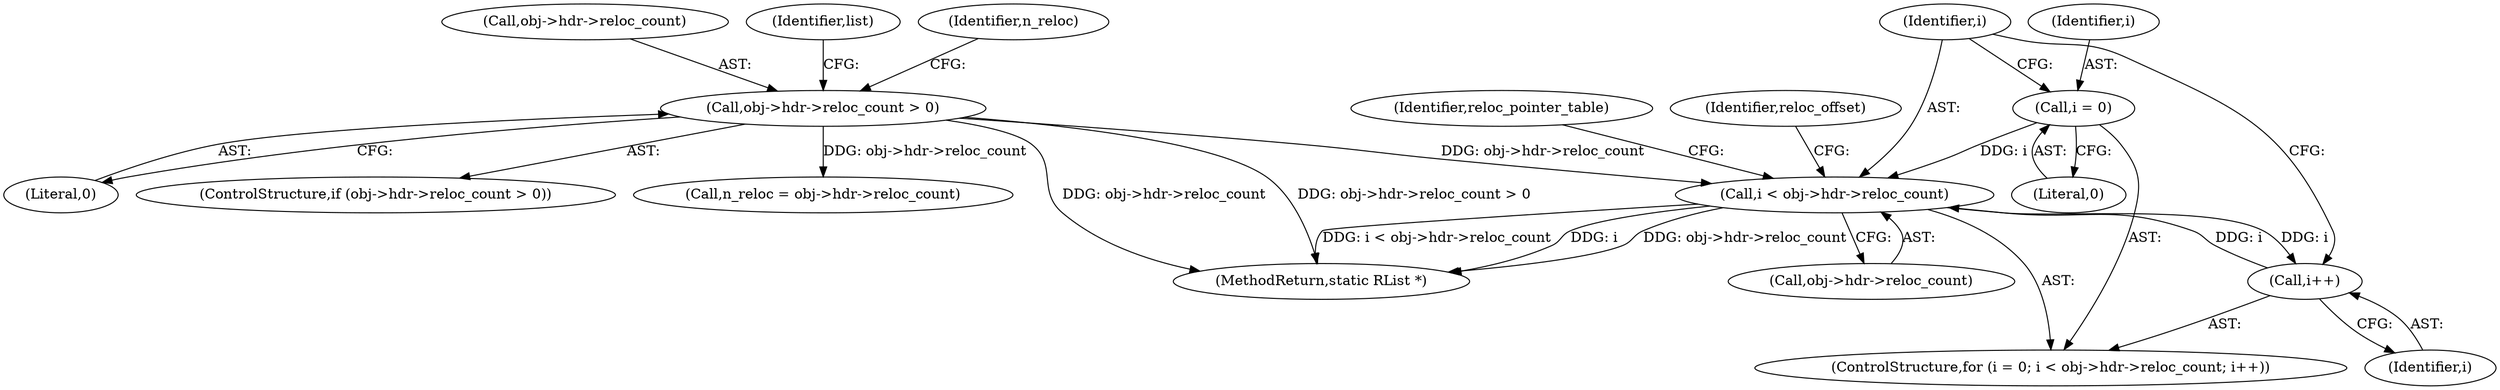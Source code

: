 digraph "0_radare2_72794dc3523bbd5bb370de3c5857cb736c387e18_0@pointer" {
"1000418" [label="(Call,i < obj->hdr->reloc_count)"];
"1000425" [label="(Call,i++)"];
"1000418" [label="(Call,i < obj->hdr->reloc_count)"];
"1000415" [label="(Call,i = 0)"];
"1000283" [label="(Call,obj->hdr->reloc_count > 0)"];
"1000419" [label="(Identifier,i)"];
"1000416" [label="(Identifier,i)"];
"1000292" [label="(Call,n_reloc = obj->hdr->reloc_count)"];
"1000425" [label="(Call,i++)"];
"1000430" [label="(Identifier,reloc_offset)"];
"1000283" [label="(Call,obj->hdr->reloc_count > 0)"];
"1000284" [label="(Call,obj->hdr->reloc_count)"];
"1000420" [label="(Call,obj->hdr->reloc_count)"];
"1000562" [label="(Identifier,list)"];
"1000414" [label="(ControlStructure,for (i = 0; i < obj->hdr->reloc_count; i++))"];
"1000417" [label="(Literal,0)"];
"1000293" [label="(Identifier,n_reloc)"];
"1000415" [label="(Call,i = 0)"];
"1000418" [label="(Call,i < obj->hdr->reloc_count)"];
"1000289" [label="(Literal,0)"];
"1000282" [label="(ControlStructure,if (obj->hdr->reloc_count > 0))"];
"1000555" [label="(Identifier,reloc_pointer_table)"];
"1000426" [label="(Identifier,i)"];
"1000568" [label="(MethodReturn,static RList *)"];
"1000418" -> "1000414"  [label="AST: "];
"1000418" -> "1000420"  [label="CFG: "];
"1000419" -> "1000418"  [label="AST: "];
"1000420" -> "1000418"  [label="AST: "];
"1000430" -> "1000418"  [label="CFG: "];
"1000555" -> "1000418"  [label="CFG: "];
"1000418" -> "1000568"  [label="DDG: obj->hdr->reloc_count"];
"1000418" -> "1000568"  [label="DDG: i < obj->hdr->reloc_count"];
"1000418" -> "1000568"  [label="DDG: i"];
"1000425" -> "1000418"  [label="DDG: i"];
"1000415" -> "1000418"  [label="DDG: i"];
"1000283" -> "1000418"  [label="DDG: obj->hdr->reloc_count"];
"1000418" -> "1000425"  [label="DDG: i"];
"1000425" -> "1000414"  [label="AST: "];
"1000425" -> "1000426"  [label="CFG: "];
"1000426" -> "1000425"  [label="AST: "];
"1000419" -> "1000425"  [label="CFG: "];
"1000415" -> "1000414"  [label="AST: "];
"1000415" -> "1000417"  [label="CFG: "];
"1000416" -> "1000415"  [label="AST: "];
"1000417" -> "1000415"  [label="AST: "];
"1000419" -> "1000415"  [label="CFG: "];
"1000283" -> "1000282"  [label="AST: "];
"1000283" -> "1000289"  [label="CFG: "];
"1000284" -> "1000283"  [label="AST: "];
"1000289" -> "1000283"  [label="AST: "];
"1000293" -> "1000283"  [label="CFG: "];
"1000562" -> "1000283"  [label="CFG: "];
"1000283" -> "1000568"  [label="DDG: obj->hdr->reloc_count"];
"1000283" -> "1000568"  [label="DDG: obj->hdr->reloc_count > 0"];
"1000283" -> "1000292"  [label="DDG: obj->hdr->reloc_count"];
}
